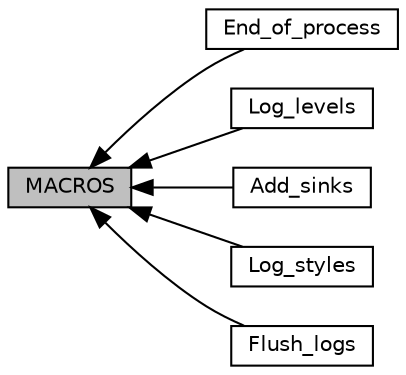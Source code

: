 digraph "MACROS"
{
  edge [fontname="Helvetica",fontsize="10",labelfontname="Helvetica",labelfontsize="10"];
  node [fontname="Helvetica",fontsize="10",shape=record];
  rankdir=LR;
  Node0 [label="MACROS",height=0.2,width=0.4,color="black", fillcolor="grey75", style="filled", fontcolor="black"];
  Node1 [label="End_of_process",height=0.2,width=0.4,color="black", fillcolor="white", style="filled",URL="$group__end__of__process.html"];
  Node5 [label="Log_levels",height=0.2,width=0.4,color="black", fillcolor="white", style="filled",URL="$group___log__levels.html"];
  Node3 [label="Add_sinks",height=0.2,width=0.4,color="black", fillcolor="white", style="filled",URL="$group___add__sinks.html"];
  Node4 [label="Log_styles",height=0.2,width=0.4,color="black", fillcolor="white", style="filled",URL="$group___log__styles.html"];
  Node2 [label="Flush_logs",height=0.2,width=0.4,color="black", fillcolor="white", style="filled",URL="$group___flush__logs.html"];
  Node0->Node1 [shape=plaintext, dir="back", style="solid"];
  Node0->Node2 [shape=plaintext, dir="back", style="solid"];
  Node0->Node3 [shape=plaintext, dir="back", style="solid"];
  Node0->Node4 [shape=plaintext, dir="back", style="solid"];
  Node0->Node5 [shape=plaintext, dir="back", style="solid"];
}
